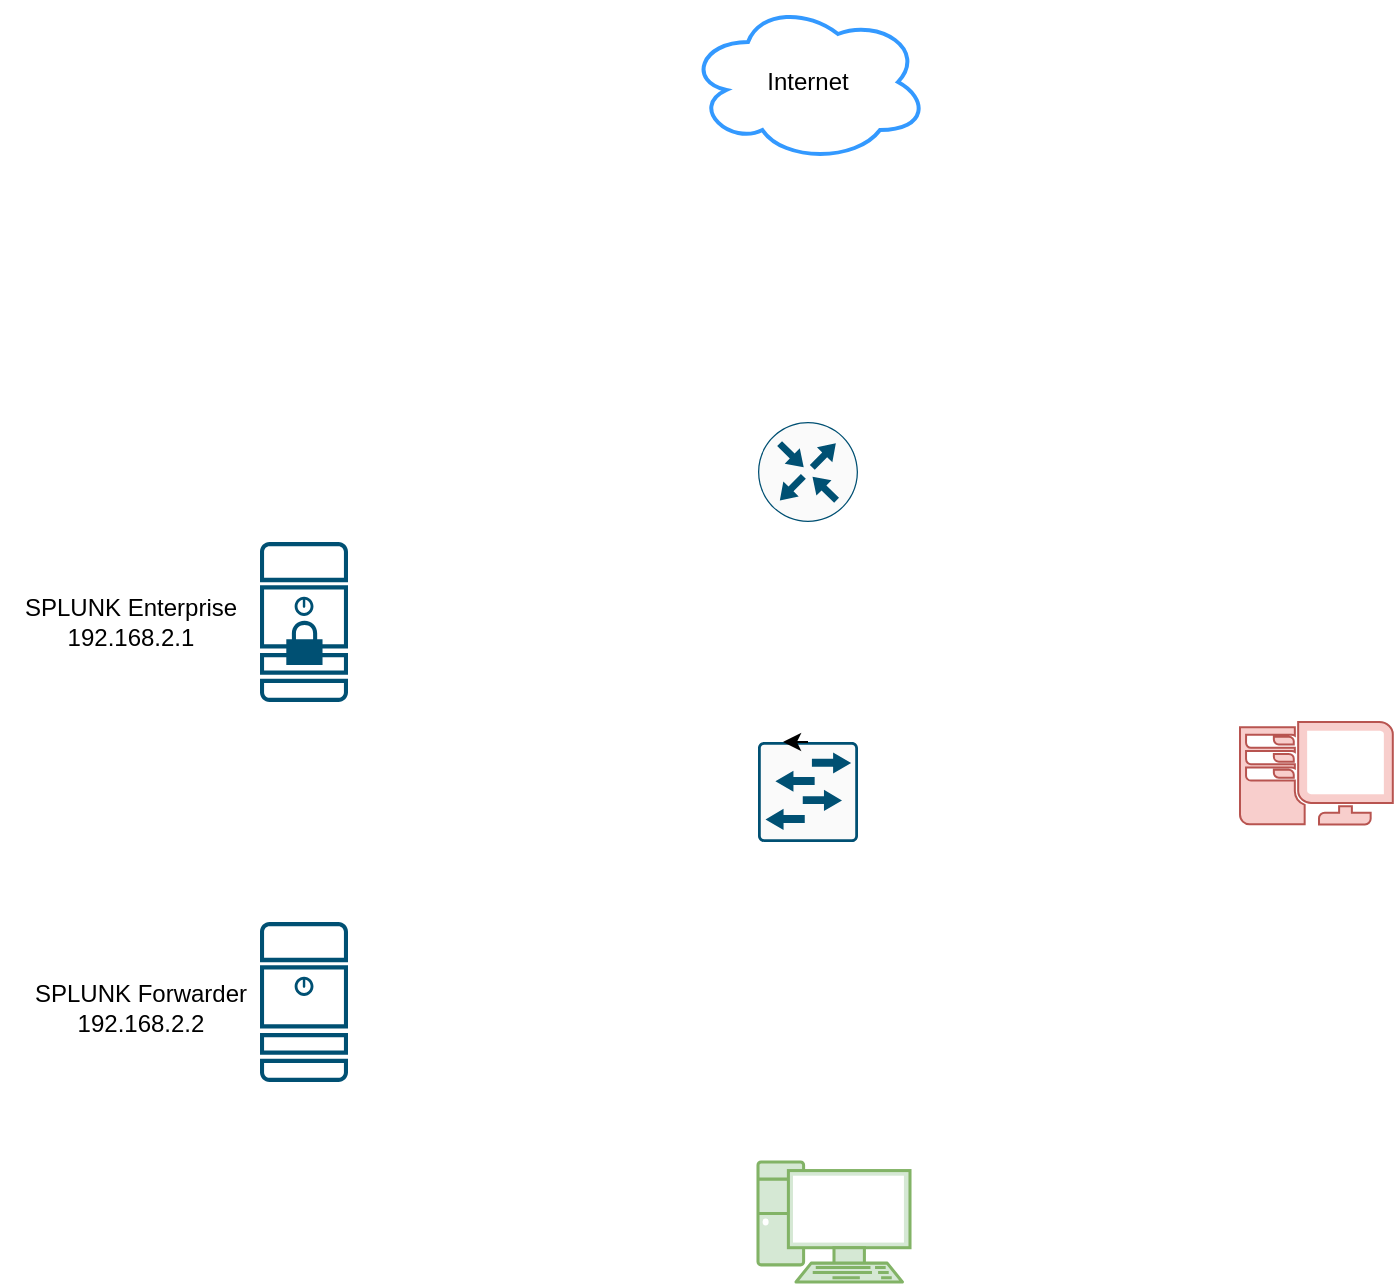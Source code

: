 <mxfile version="24.4.0" type="device">
  <diagram name="Page-1" id="3ia6tEh2q0dxE3PZ148R">
    <mxGraphModel dx="977" dy="706" grid="1" gridSize="10" guides="1" tooltips="1" connect="1" arrows="1" fold="1" page="1" pageScale="1" pageWidth="827" pageHeight="1169" math="0" shadow="0">
      <root>
        <mxCell id="0" />
        <mxCell id="1" parent="0" />
        <mxCell id="XUtD46393PGEoS46h5BP-1" value="" style="sketch=0;points=[[0.015,0.015,0],[0.985,0.015,0],[0.985,0.985,0],[0.015,0.985,0],[0.25,0,0],[0.5,0,0],[0.75,0,0],[1,0.25,0],[1,0.5,0],[1,0.75,0],[0.75,1,0],[0.5,1,0],[0.25,1,0],[0,0.75,0],[0,0.5,0],[0,0.25,0]];verticalLabelPosition=bottom;html=1;verticalAlign=top;aspect=fixed;align=center;pointerEvents=1;shape=mxgraph.cisco19.server;fillColor=#005073;strokeColor=none;" vertex="1" parent="1">
          <mxGeometry x="140" y="480" width="44" height="80" as="geometry" />
        </mxCell>
        <mxCell id="XUtD46393PGEoS46h5BP-2" value="" style="sketch=0;points=[[0.015,0.015,0],[0.985,0.015,0],[0.985,0.985,0],[0.015,0.985,0],[0.25,0,0],[0.5,0,0],[0.75,0,0],[1,0.25,0],[1,0.5,0],[1,0.75,0],[0.75,1,0],[0.5,1,0],[0.25,1,0],[0,0.75,0],[0,0.5,0],[0,0.25,0]];verticalLabelPosition=bottom;html=1;verticalAlign=top;aspect=fixed;align=center;pointerEvents=1;shape=mxgraph.cisco19.secure_server;fillColor=#005073;strokeColor=none;" vertex="1" parent="1">
          <mxGeometry x="140" y="290" width="44" height="80" as="geometry" />
        </mxCell>
        <mxCell id="XUtD46393PGEoS46h5BP-3" value="" style="verticalAlign=top;verticalLabelPosition=bottom;labelPosition=center;align=center;html=1;outlineConnect=0;fillColor=#d5e8d4;strokeColor=#82b366;gradientDirection=north;strokeWidth=2;shape=mxgraph.networks.pc;" vertex="1" parent="1">
          <mxGeometry x="389" y="600" width="76" height="60" as="geometry" />
        </mxCell>
        <mxCell id="XUtD46393PGEoS46h5BP-4" value="" style="sketch=0;points=[[0.015,0.015,0],[0.985,0.015,0],[0.985,0.985,0],[0.015,0.985,0],[0.25,0,0],[0.5,0,0],[0.75,0,0],[1,0.25,0],[1,0.5,0],[1,0.75,0],[0.75,1,0],[0.5,1,0],[0.25,1,0],[0,0.75,0],[0,0.5,0],[0,0.25,0]];verticalLabelPosition=bottom;html=1;verticalAlign=top;aspect=fixed;align=center;pointerEvents=1;shape=mxgraph.cisco19.rect;prIcon=l2_switch;fillColor=#FAFAFA;strokeColor=#005073;" vertex="1" parent="1">
          <mxGeometry x="389" y="390" width="50" height="50" as="geometry" />
        </mxCell>
        <mxCell id="XUtD46393PGEoS46h5BP-5" value="" style="sketch=0;points=[[0.5,0,0],[1,0.5,0],[0.5,1,0],[0,0.5,0],[0.145,0.145,0],[0.856,0.145,0],[0.855,0.856,0],[0.145,0.855,0]];verticalLabelPosition=bottom;html=1;verticalAlign=top;aspect=fixed;align=center;pointerEvents=1;shape=mxgraph.cisco19.rect;prIcon=router;fillColor=#FAFAFA;strokeColor=#005073;" vertex="1" parent="1">
          <mxGeometry x="389" y="230" width="50" height="50" as="geometry" />
        </mxCell>
        <mxCell id="XUtD46393PGEoS46h5BP-7" value="" style="pointerEvents=1;shadow=0;dashed=0;html=1;strokeColor=#b85450;fillColor=#f8cecc;labelPosition=center;verticalLabelPosition=bottom;verticalAlign=top;align=center;outlineConnect=0;shape=mxgraph.veeam.2d.workstation;" vertex="1" parent="1">
          <mxGeometry x="630" y="380" width="76.4" height="51.2" as="geometry" />
        </mxCell>
        <mxCell id="XUtD46393PGEoS46h5BP-10" value="Internet" style="ellipse;shape=cloud;whiteSpace=wrap;html=1;strokeWidth=2;strokeColor=#3399FF;" vertex="1" parent="1">
          <mxGeometry x="354" y="20" width="120" height="80" as="geometry" />
        </mxCell>
        <mxCell id="XUtD46393PGEoS46h5BP-11" style="edgeStyle=orthogonalEdgeStyle;rounded=0;orthogonalLoop=1;jettySize=auto;html=1;exitX=0.5;exitY=0;exitDx=0;exitDy=0;exitPerimeter=0;entryX=0.25;entryY=0;entryDx=0;entryDy=0;entryPerimeter=0;" edge="1" parent="1" source="XUtD46393PGEoS46h5BP-4" target="XUtD46393PGEoS46h5BP-4">
          <mxGeometry relative="1" as="geometry" />
        </mxCell>
        <mxCell id="XUtD46393PGEoS46h5BP-12" value="SPLUNK Enterprise&lt;div&gt;192.168.2.1&lt;/div&gt;" style="text;html=1;align=center;verticalAlign=middle;resizable=0;points=[];autosize=1;strokeColor=none;fillColor=none;" vertex="1" parent="1">
          <mxGeometry x="10" y="310" width="130" height="40" as="geometry" />
        </mxCell>
        <mxCell id="XUtD46393PGEoS46h5BP-13" value="SPLUNK Forwarder&lt;div&gt;192.168.2.2&lt;/div&gt;" style="text;html=1;align=center;verticalAlign=middle;resizable=0;points=[];autosize=1;strokeColor=none;fillColor=none;" vertex="1" parent="1">
          <mxGeometry x="15" y="503" width="130" height="40" as="geometry" />
        </mxCell>
      </root>
    </mxGraphModel>
  </diagram>
</mxfile>
